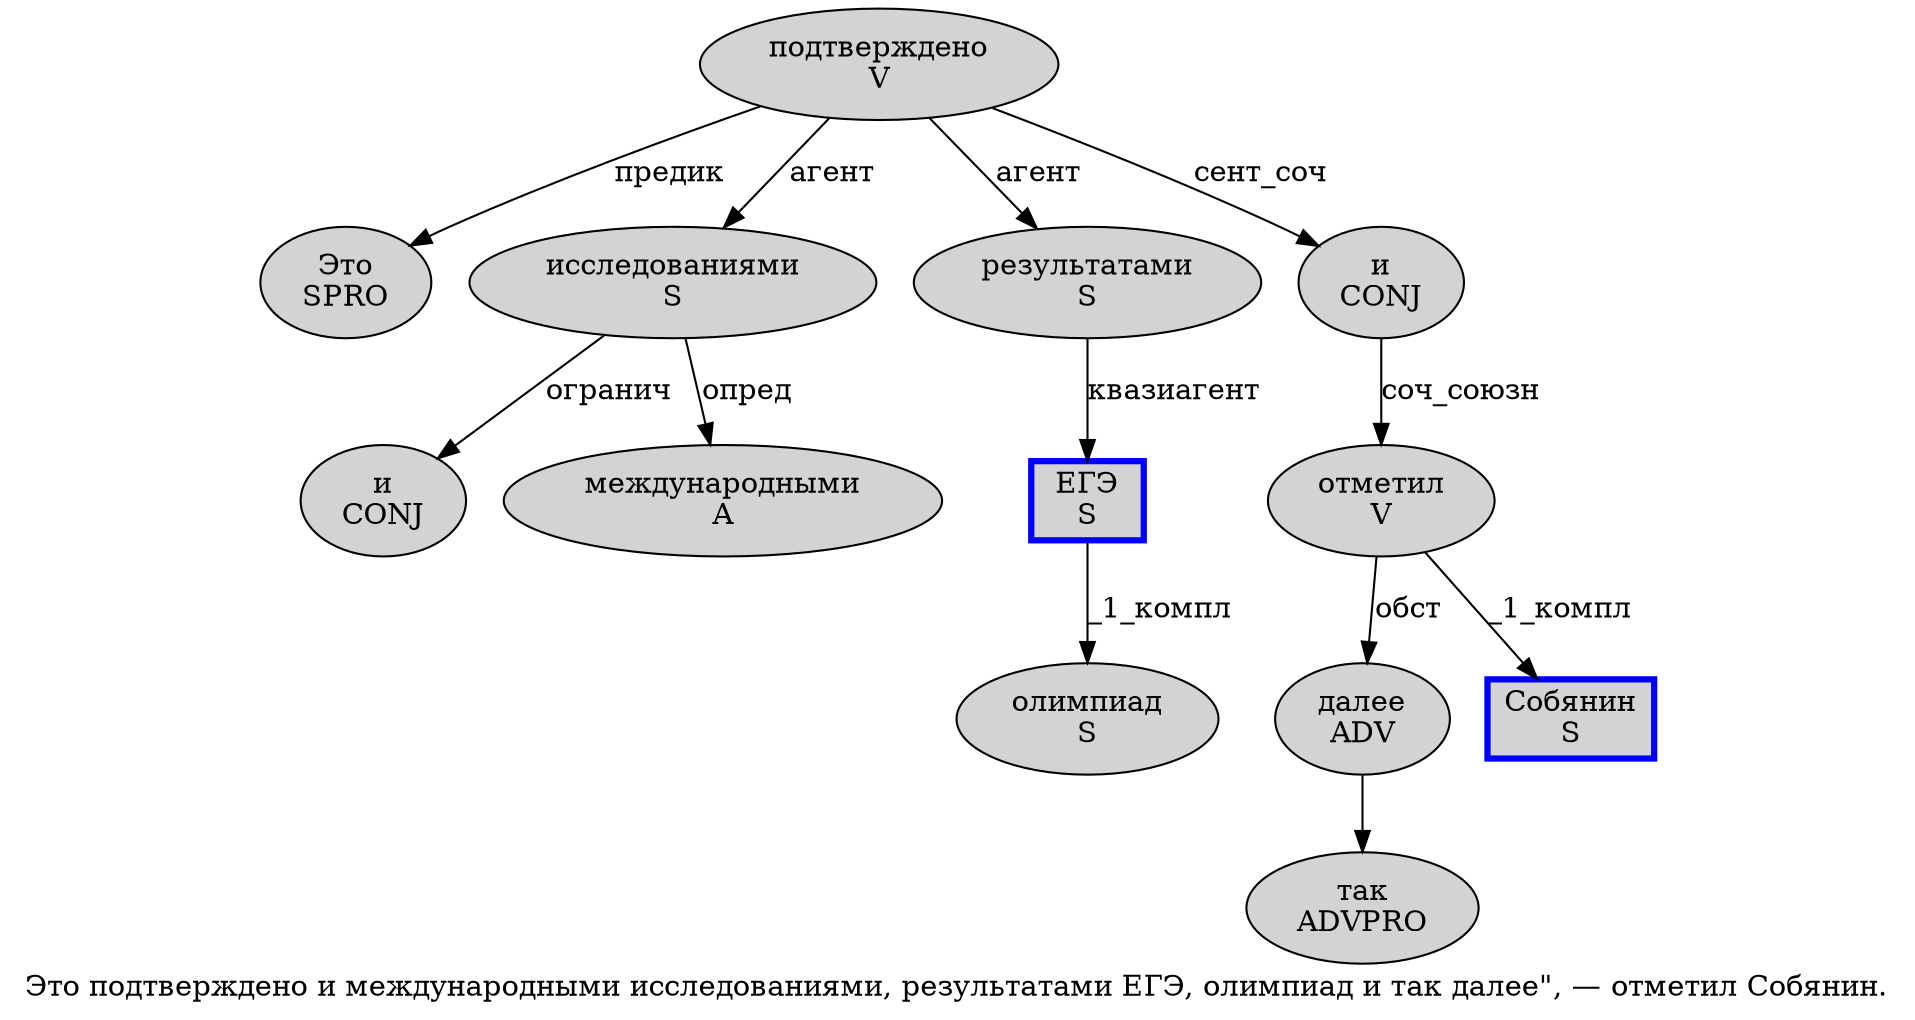 digraph SENTENCE_770 {
	graph [label="Это подтверждено и международными исследованиями, результатами ЕГЭ, олимпиад и так далее\", — отметил Собянин."]
	node [style=filled]
		0 [label="Это
SPRO" color="" fillcolor=lightgray penwidth=1 shape=ellipse]
		1 [label="подтверждено
V" color="" fillcolor=lightgray penwidth=1 shape=ellipse]
		2 [label="и
CONJ" color="" fillcolor=lightgray penwidth=1 shape=ellipse]
		3 [label="международными
A" color="" fillcolor=lightgray penwidth=1 shape=ellipse]
		4 [label="исследованиями
S" color="" fillcolor=lightgray penwidth=1 shape=ellipse]
		6 [label="результатами
S" color="" fillcolor=lightgray penwidth=1 shape=ellipse]
		7 [label="ЕГЭ
S" color=blue fillcolor=lightgray penwidth=3 shape=box]
		9 [label="олимпиад
S" color="" fillcolor=lightgray penwidth=1 shape=ellipse]
		10 [label="и
CONJ" color="" fillcolor=lightgray penwidth=1 shape=ellipse]
		11 [label="так
ADVPRO" color="" fillcolor=lightgray penwidth=1 shape=ellipse]
		12 [label="далее
ADV" color="" fillcolor=lightgray penwidth=1 shape=ellipse]
		16 [label="отметил
V" color="" fillcolor=lightgray penwidth=1 shape=ellipse]
		17 [label="Собянин
S" color=blue fillcolor=lightgray penwidth=3 shape=box]
			12 -> 11
			7 -> 9 [label="_1_компл"]
			6 -> 7 [label="квазиагент"]
			1 -> 0 [label="предик"]
			1 -> 4 [label="агент"]
			1 -> 6 [label="агент"]
			1 -> 10 [label="сент_соч"]
			10 -> 16 [label="соч_союзн"]
			16 -> 12 [label="обст"]
			16 -> 17 [label="_1_компл"]
			4 -> 2 [label="огранич"]
			4 -> 3 [label="опред"]
}